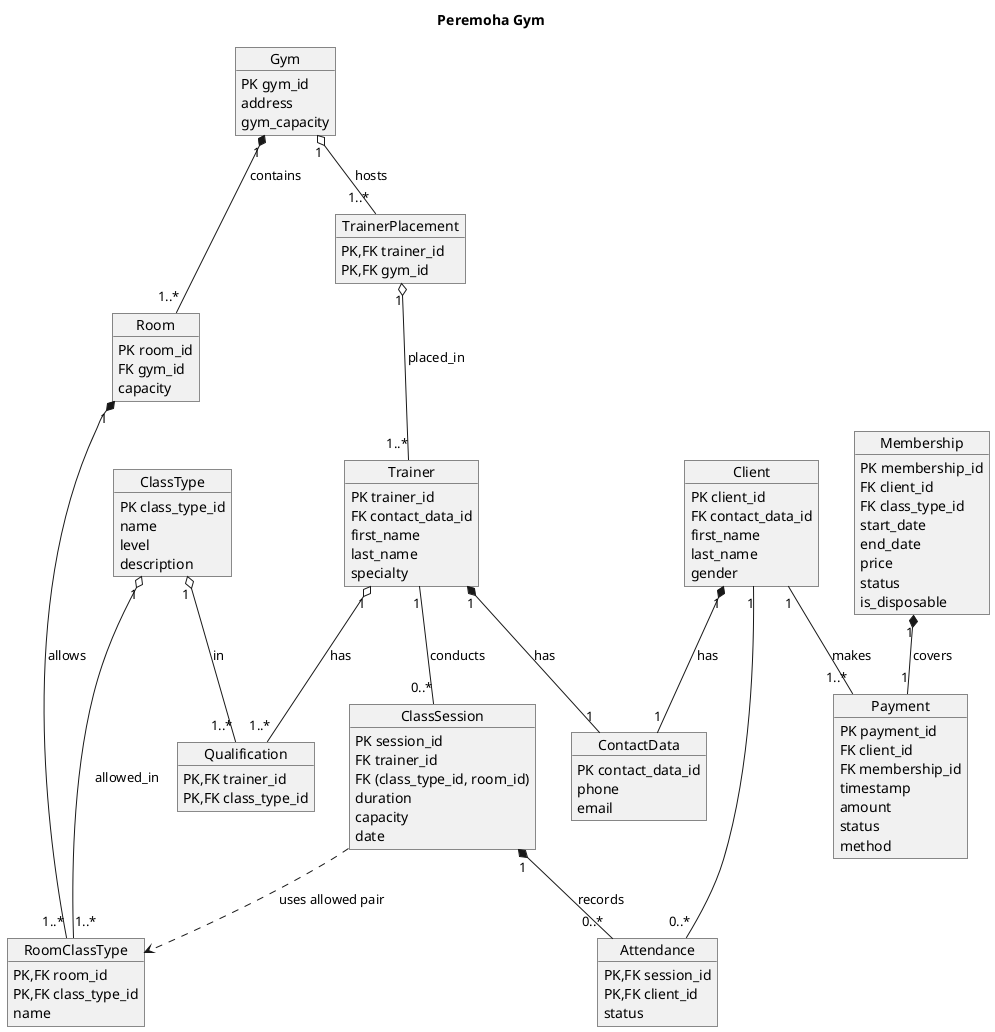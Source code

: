@startuml

title Peremoha Gym

object Client {
PK client_id
FK contact_data_id
first_name
last_name
gender
}

object ContactData {
PK contact_data_id
phone
email
}

object Membership {
PK membership_id
FK client_id
FK class_type_id
start_date
end_date
price
status
is_disposable
}

object Payment {
PK payment_id
FK client_id
FK membership_id
timestamp
amount
status
method
}

object Trainer {
PK trainer_id
FK contact_data_id
first_name
last_name
specialty
}

object TrainerPlacement {
PK,FK trainer_id
PK,FK gym_id
}

object Gym {
PK gym_id
address
gym_capacity
}

object Qualification {
PK,FK trainer_id
PK,FK class_type_id
}

object Attendance {
PK,FK session_id
PK,FK client_id
status
}

object ClassType {
PK class_type_id
name
level
description
}

object Room {
PK room_id
FK gym_id
capacity
}

object RoomClassType {
PK,FK room_id
PK,FK class_type_id
name
}

object ClassSession {
PK session_id
FK trainer_id
FK (class_type_id, room_id)
duration
capacity
date
}

Membership "1" *-- "1" Payment : covers

Client "1" -- "1..*" Payment : makes

Client "1" *-- "1" ContactData : has

Trainer "1" *-- "1" ContactData : has

Trainer "1" o-- "1..*" Qualification : has
ClassType "1" o-- "1..*" Qualification : in

TrainerPlacement "1" o-- "1..*" Trainer : placed_in

Gym "1" o-- "1..*" TrainerPlacement : hosts

ClassSession "1" *-- "0..*" Attendance : records

Client "1" -- "0..*" Attendance

Trainer "1" -- "0..*" ClassSession : conducts

ClassSession ..> RoomClassType : uses allowed pair

Gym "1" *-- "1..*" Room : contains

Room "1" *-- "1..*" RoomClassType : allows
ClassType "1" o-- "1..*" RoomClassType : allowed_in

@enduml
